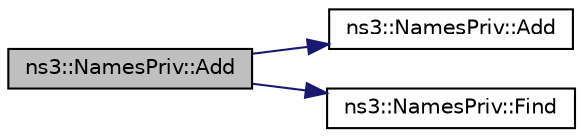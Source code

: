 digraph "ns3::NamesPriv::Add"
{
 // LATEX_PDF_SIZE
  edge [fontname="Helvetica",fontsize="10",labelfontname="Helvetica",labelfontsize="10"];
  node [fontname="Helvetica",fontsize="10",shape=record];
  rankdir="LR";
  Node1 [label="ns3::NamesPriv::Add",height=0.2,width=0.4,color="black", fillcolor="grey75", style="filled", fontcolor="black",tooltip="Internal implementation for Names::Add(std::string,std::string,Ptr<Object>)"];
  Node1 -> Node2 [color="midnightblue",fontsize="10",style="solid",fontname="Helvetica"];
  Node2 [label="ns3::NamesPriv::Add",height=0.2,width=0.4,color="black", fillcolor="white", style="filled",URL="$classns3_1_1_names_priv.html#a1d9bc7794dedbcb88c7f875c084761bb",tooltip="Internal implementation for Names::Add(std::string,Ptr<Object>)"];
  Node1 -> Node3 [color="midnightblue",fontsize="10",style="solid",fontname="Helvetica"];
  Node3 [label="ns3::NamesPriv::Find",height=0.2,width=0.4,color="black", fillcolor="white", style="filled",URL="$classns3_1_1_names_priv.html#aeb1553e055f77ec72919f4ed41e4aec2",tooltip="Internal implementation for ns3::Names::Find(std::string)"];
}
